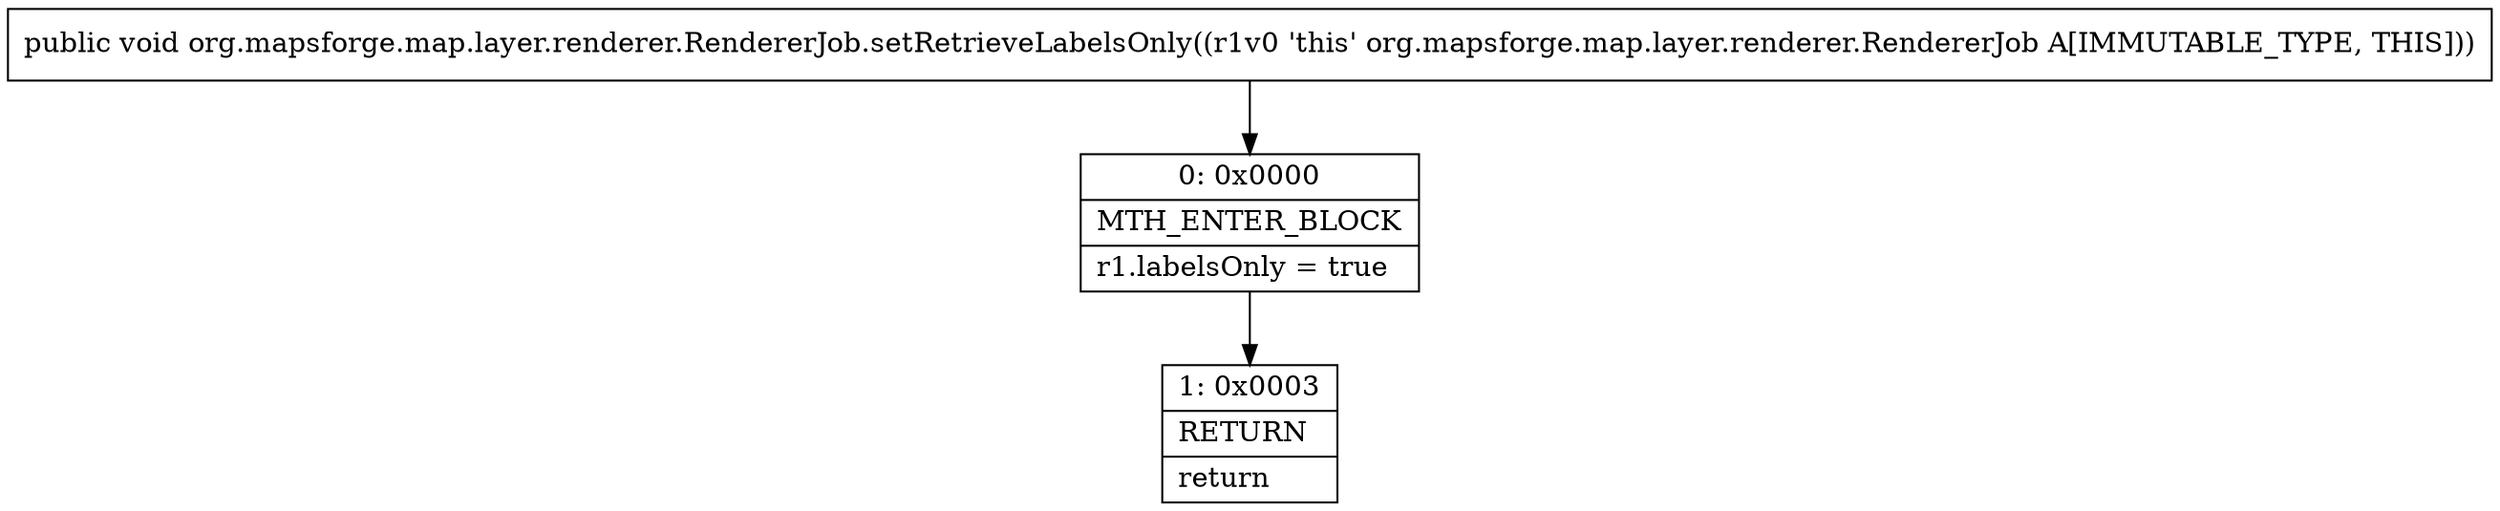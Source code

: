 digraph "CFG fororg.mapsforge.map.layer.renderer.RendererJob.setRetrieveLabelsOnly()V" {
Node_0 [shape=record,label="{0\:\ 0x0000|MTH_ENTER_BLOCK\l|r1.labelsOnly = true\l}"];
Node_1 [shape=record,label="{1\:\ 0x0003|RETURN\l|return\l}"];
MethodNode[shape=record,label="{public void org.mapsforge.map.layer.renderer.RendererJob.setRetrieveLabelsOnly((r1v0 'this' org.mapsforge.map.layer.renderer.RendererJob A[IMMUTABLE_TYPE, THIS])) }"];
MethodNode -> Node_0;
Node_0 -> Node_1;
}

